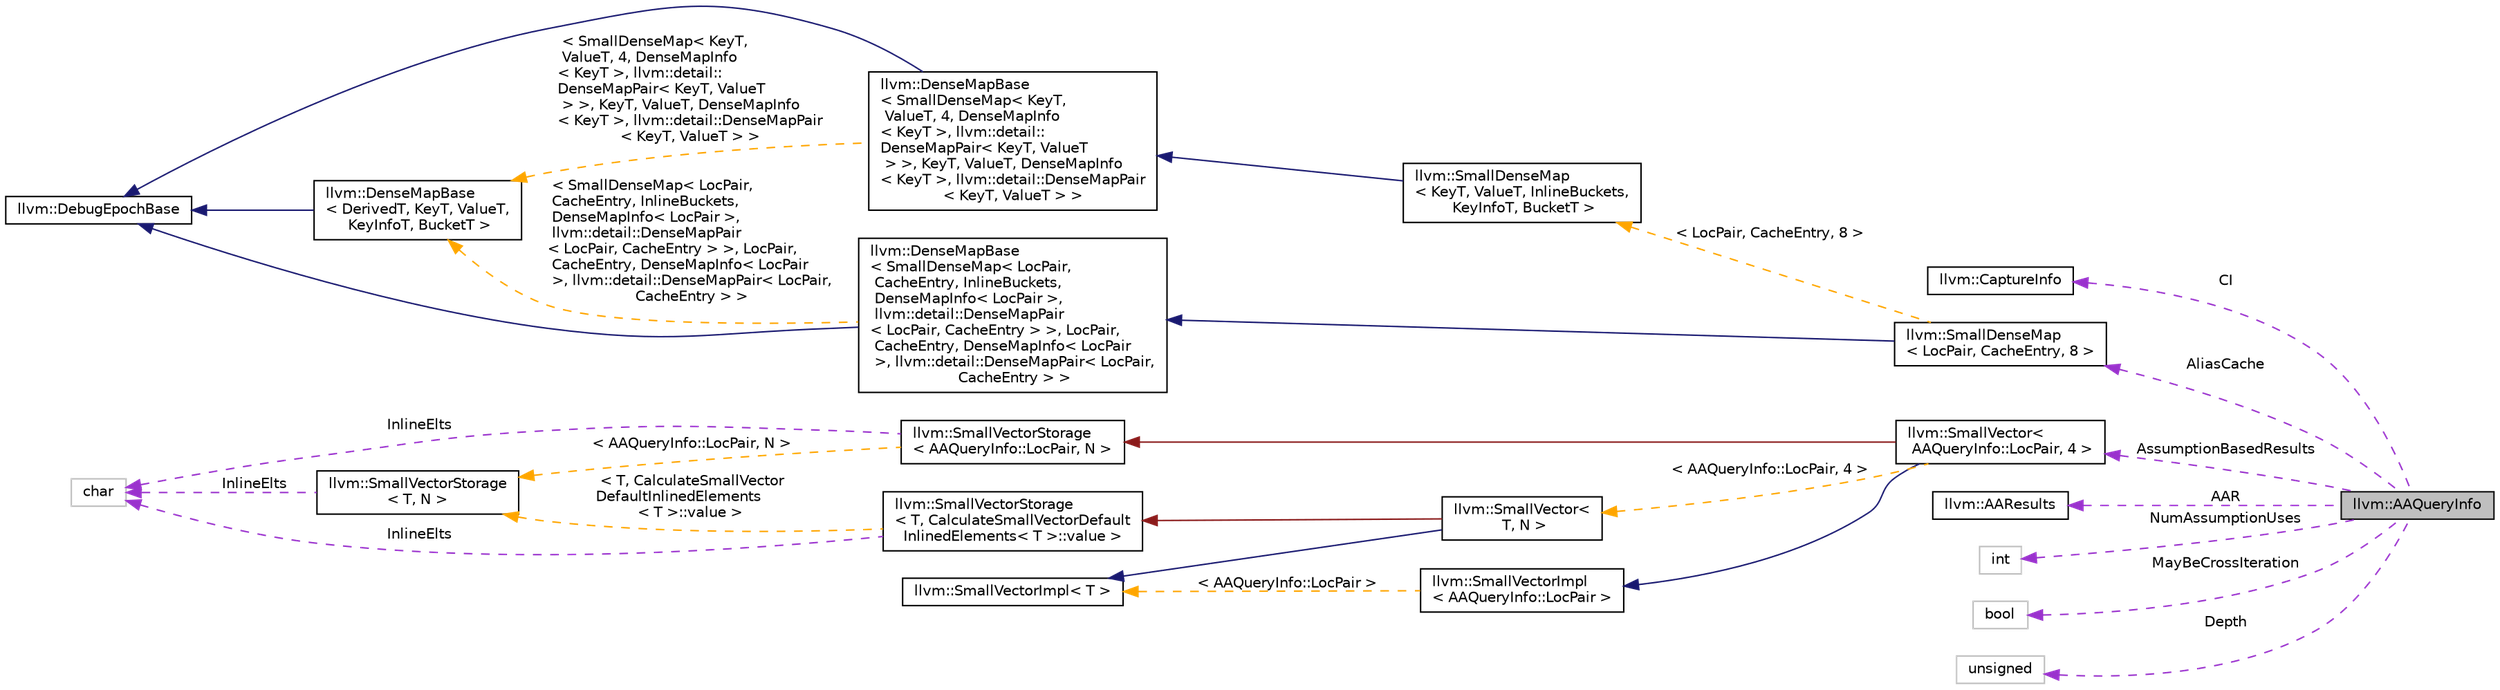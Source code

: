 digraph "llvm::AAQueryInfo"
{
 // LATEX_PDF_SIZE
  bgcolor="transparent";
  edge [fontname="Helvetica",fontsize="10",labelfontname="Helvetica",labelfontsize="10"];
  node [fontname="Helvetica",fontsize="10",shape=record];
  rankdir="LR";
  Node1 [label="llvm::AAQueryInfo",height=0.2,width=0.4,color="black", fillcolor="grey75", style="filled", fontcolor="black",tooltip="This class stores info we want to provide to or retain within an alias query."];
  Node2 -> Node1 [dir="back",color="darkorchid3",fontsize="10",style="dashed",label=" CI" ,fontname="Helvetica"];
  Node2 [label="llvm::CaptureInfo",height=0.2,width=0.4,color="black",URL="$structllvm_1_1CaptureInfo.html",tooltip="Virtual base class for providers of capture information."];
  Node3 -> Node1 [dir="back",color="darkorchid3",fontsize="10",style="dashed",label=" AliasCache" ,fontname="Helvetica"];
  Node3 [label="llvm::SmallDenseMap\l\< LocPair, CacheEntry, 8 \>",height=0.2,width=0.4,color="black",URL="$classllvm_1_1SmallDenseMap.html",tooltip=" "];
  Node4 -> Node3 [dir="back",color="midnightblue",fontsize="10",style="solid",fontname="Helvetica"];
  Node4 [label="llvm::DenseMapBase\l\< SmallDenseMap\< LocPair,\l CacheEntry, InlineBuckets,\l DenseMapInfo\< LocPair \>,\l llvm::detail::DenseMapPair\l\< LocPair, CacheEntry \> \>, LocPair,\l CacheEntry, DenseMapInfo\< LocPair\l \>, llvm::detail::DenseMapPair\< LocPair,\l CacheEntry \> \>",height=0.2,width=0.4,color="black",URL="$classllvm_1_1DenseMapBase.html",tooltip=" "];
  Node5 -> Node4 [dir="back",color="midnightblue",fontsize="10",style="solid",fontname="Helvetica"];
  Node5 [label="llvm::DebugEpochBase",height=0.2,width=0.4,color="black",URL="$classllvm_1_1DebugEpochBase.html",tooltip="A base class for data structure classes wishing to make iterators (\"handles\") pointing into themselve..."];
  Node6 -> Node4 [dir="back",color="orange",fontsize="10",style="dashed",label=" \< SmallDenseMap\< LocPair,\l CacheEntry, InlineBuckets,\l DenseMapInfo\< LocPair \>,\l llvm::detail::DenseMapPair\l\< LocPair, CacheEntry \> \>, LocPair,\l CacheEntry, DenseMapInfo\< LocPair\l \>, llvm::detail::DenseMapPair\< LocPair,\l CacheEntry \> \>" ,fontname="Helvetica"];
  Node6 [label="llvm::DenseMapBase\l\< DerivedT, KeyT, ValueT,\l KeyInfoT, BucketT \>",height=0.2,width=0.4,color="black",URL="$classllvm_1_1DenseMapBase.html",tooltip=" "];
  Node5 -> Node6 [dir="back",color="midnightblue",fontsize="10",style="solid",fontname="Helvetica"];
  Node7 -> Node3 [dir="back",color="orange",fontsize="10",style="dashed",label=" \< LocPair, CacheEntry, 8 \>" ,fontname="Helvetica"];
  Node7 [label="llvm::SmallDenseMap\l\< KeyT, ValueT, InlineBuckets,\l KeyInfoT, BucketT \>",height=0.2,width=0.4,color="black",URL="$classllvm_1_1SmallDenseMap.html",tooltip=" "];
  Node8 -> Node7 [dir="back",color="midnightblue",fontsize="10",style="solid",fontname="Helvetica"];
  Node8 [label="llvm::DenseMapBase\l\< SmallDenseMap\< KeyT,\l ValueT, 4, DenseMapInfo\l\< KeyT \>, llvm::detail::\lDenseMapPair\< KeyT, ValueT\l \> \>, KeyT, ValueT, DenseMapInfo\l\< KeyT \>, llvm::detail::DenseMapPair\l\< KeyT, ValueT \> \>",height=0.2,width=0.4,color="black",URL="$classllvm_1_1DenseMapBase.html",tooltip=" "];
  Node5 -> Node8 [dir="back",color="midnightblue",fontsize="10",style="solid",fontname="Helvetica"];
  Node6 -> Node8 [dir="back",color="orange",fontsize="10",style="dashed",label=" \< SmallDenseMap\< KeyT,\l ValueT, 4, DenseMapInfo\l\< KeyT \>, llvm::detail::\lDenseMapPair\< KeyT, ValueT\l \> \>, KeyT, ValueT, DenseMapInfo\l\< KeyT \>, llvm::detail::DenseMapPair\l\< KeyT, ValueT \> \>" ,fontname="Helvetica"];
  Node9 -> Node1 [dir="back",color="darkorchid3",fontsize="10",style="dashed",label=" AssumptionBasedResults" ,fontname="Helvetica"];
  Node9 [label="llvm::SmallVector\<\l AAQueryInfo::LocPair, 4 \>",height=0.2,width=0.4,color="black",URL="$classllvm_1_1SmallVector.html",tooltip=" "];
  Node10 -> Node9 [dir="back",color="midnightblue",fontsize="10",style="solid",fontname="Helvetica"];
  Node10 [label="llvm::SmallVectorImpl\l\< AAQueryInfo::LocPair \>",height=0.2,width=0.4,color="black",URL="$classllvm_1_1SmallVectorImpl.html",tooltip=" "];
  Node11 -> Node10 [dir="back",color="orange",fontsize="10",style="dashed",label=" \< AAQueryInfo::LocPair \>" ,fontname="Helvetica"];
  Node11 [label="llvm::SmallVectorImpl\< T \>",height=0.2,width=0.4,color="black",URL="$classllvm_1_1SmallVectorImpl.html",tooltip="This class consists of common code factored out of the SmallVector class to reduce code duplication b..."];
  Node12 -> Node9 [dir="back",color="firebrick4",fontsize="10",style="solid",fontname="Helvetica"];
  Node12 [label="llvm::SmallVectorStorage\l\< AAQueryInfo::LocPair, N \>",height=0.2,width=0.4,color="black",URL="$structllvm_1_1SmallVectorStorage.html",tooltip=" "];
  Node13 -> Node12 [dir="back",color="darkorchid3",fontsize="10",style="dashed",label=" InlineElts" ,fontname="Helvetica"];
  Node13 [label="char",height=0.2,width=0.4,color="grey75",tooltip=" "];
  Node14 -> Node12 [dir="back",color="orange",fontsize="10",style="dashed",label=" \< AAQueryInfo::LocPair, N \>" ,fontname="Helvetica"];
  Node14 [label="llvm::SmallVectorStorage\l\< T, N \>",height=0.2,width=0.4,color="black",URL="$structllvm_1_1SmallVectorStorage.html",tooltip="Storage for the SmallVector elements."];
  Node13 -> Node14 [dir="back",color="darkorchid3",fontsize="10",style="dashed",label=" InlineElts" ,fontname="Helvetica"];
  Node15 -> Node9 [dir="back",color="orange",fontsize="10",style="dashed",label=" \< AAQueryInfo::LocPair, 4 \>" ,fontname="Helvetica"];
  Node15 [label="llvm::SmallVector\<\l T, N \>",height=0.2,width=0.4,color="black",URL="$classllvm_1_1SmallVector.html",tooltip="This is a 'vector' (really, a variable-sized array), optimized for the case when the array is small."];
  Node11 -> Node15 [dir="back",color="midnightblue",fontsize="10",style="solid",fontname="Helvetica"];
  Node16 -> Node15 [dir="back",color="firebrick4",fontsize="10",style="solid",fontname="Helvetica"];
  Node16 [label="llvm::SmallVectorStorage\l\< T, CalculateSmallVectorDefault\lInlinedElements\< T \>::value \>",height=0.2,width=0.4,color="black",URL="$structllvm_1_1SmallVectorStorage.html",tooltip=" "];
  Node13 -> Node16 [dir="back",color="darkorchid3",fontsize="10",style="dashed",label=" InlineElts" ,fontname="Helvetica"];
  Node14 -> Node16 [dir="back",color="orange",fontsize="10",style="dashed",label=" \< T, CalculateSmallVector\lDefaultInlinedElements\l\< T \>::value \>" ,fontname="Helvetica"];
  Node17 -> Node1 [dir="back",color="darkorchid3",fontsize="10",style="dashed",label=" AAR" ,fontname="Helvetica"];
  Node17 [label="llvm::AAResults",height=0.2,width=0.4,color="black",URL="$classllvm_1_1AAResults.html",tooltip=" "];
  Node18 -> Node1 [dir="back",color="darkorchid3",fontsize="10",style="dashed",label=" NumAssumptionUses" ,fontname="Helvetica"];
  Node18 [label="int",height=0.2,width=0.4,color="grey75",tooltip=" "];
  Node19 -> Node1 [dir="back",color="darkorchid3",fontsize="10",style="dashed",label=" MayBeCrossIteration" ,fontname="Helvetica"];
  Node19 [label="bool",height=0.2,width=0.4,color="grey75",tooltip=" "];
  Node20 -> Node1 [dir="back",color="darkorchid3",fontsize="10",style="dashed",label=" Depth" ,fontname="Helvetica"];
  Node20 [label="unsigned",height=0.2,width=0.4,color="grey75",tooltip=" "];
}
